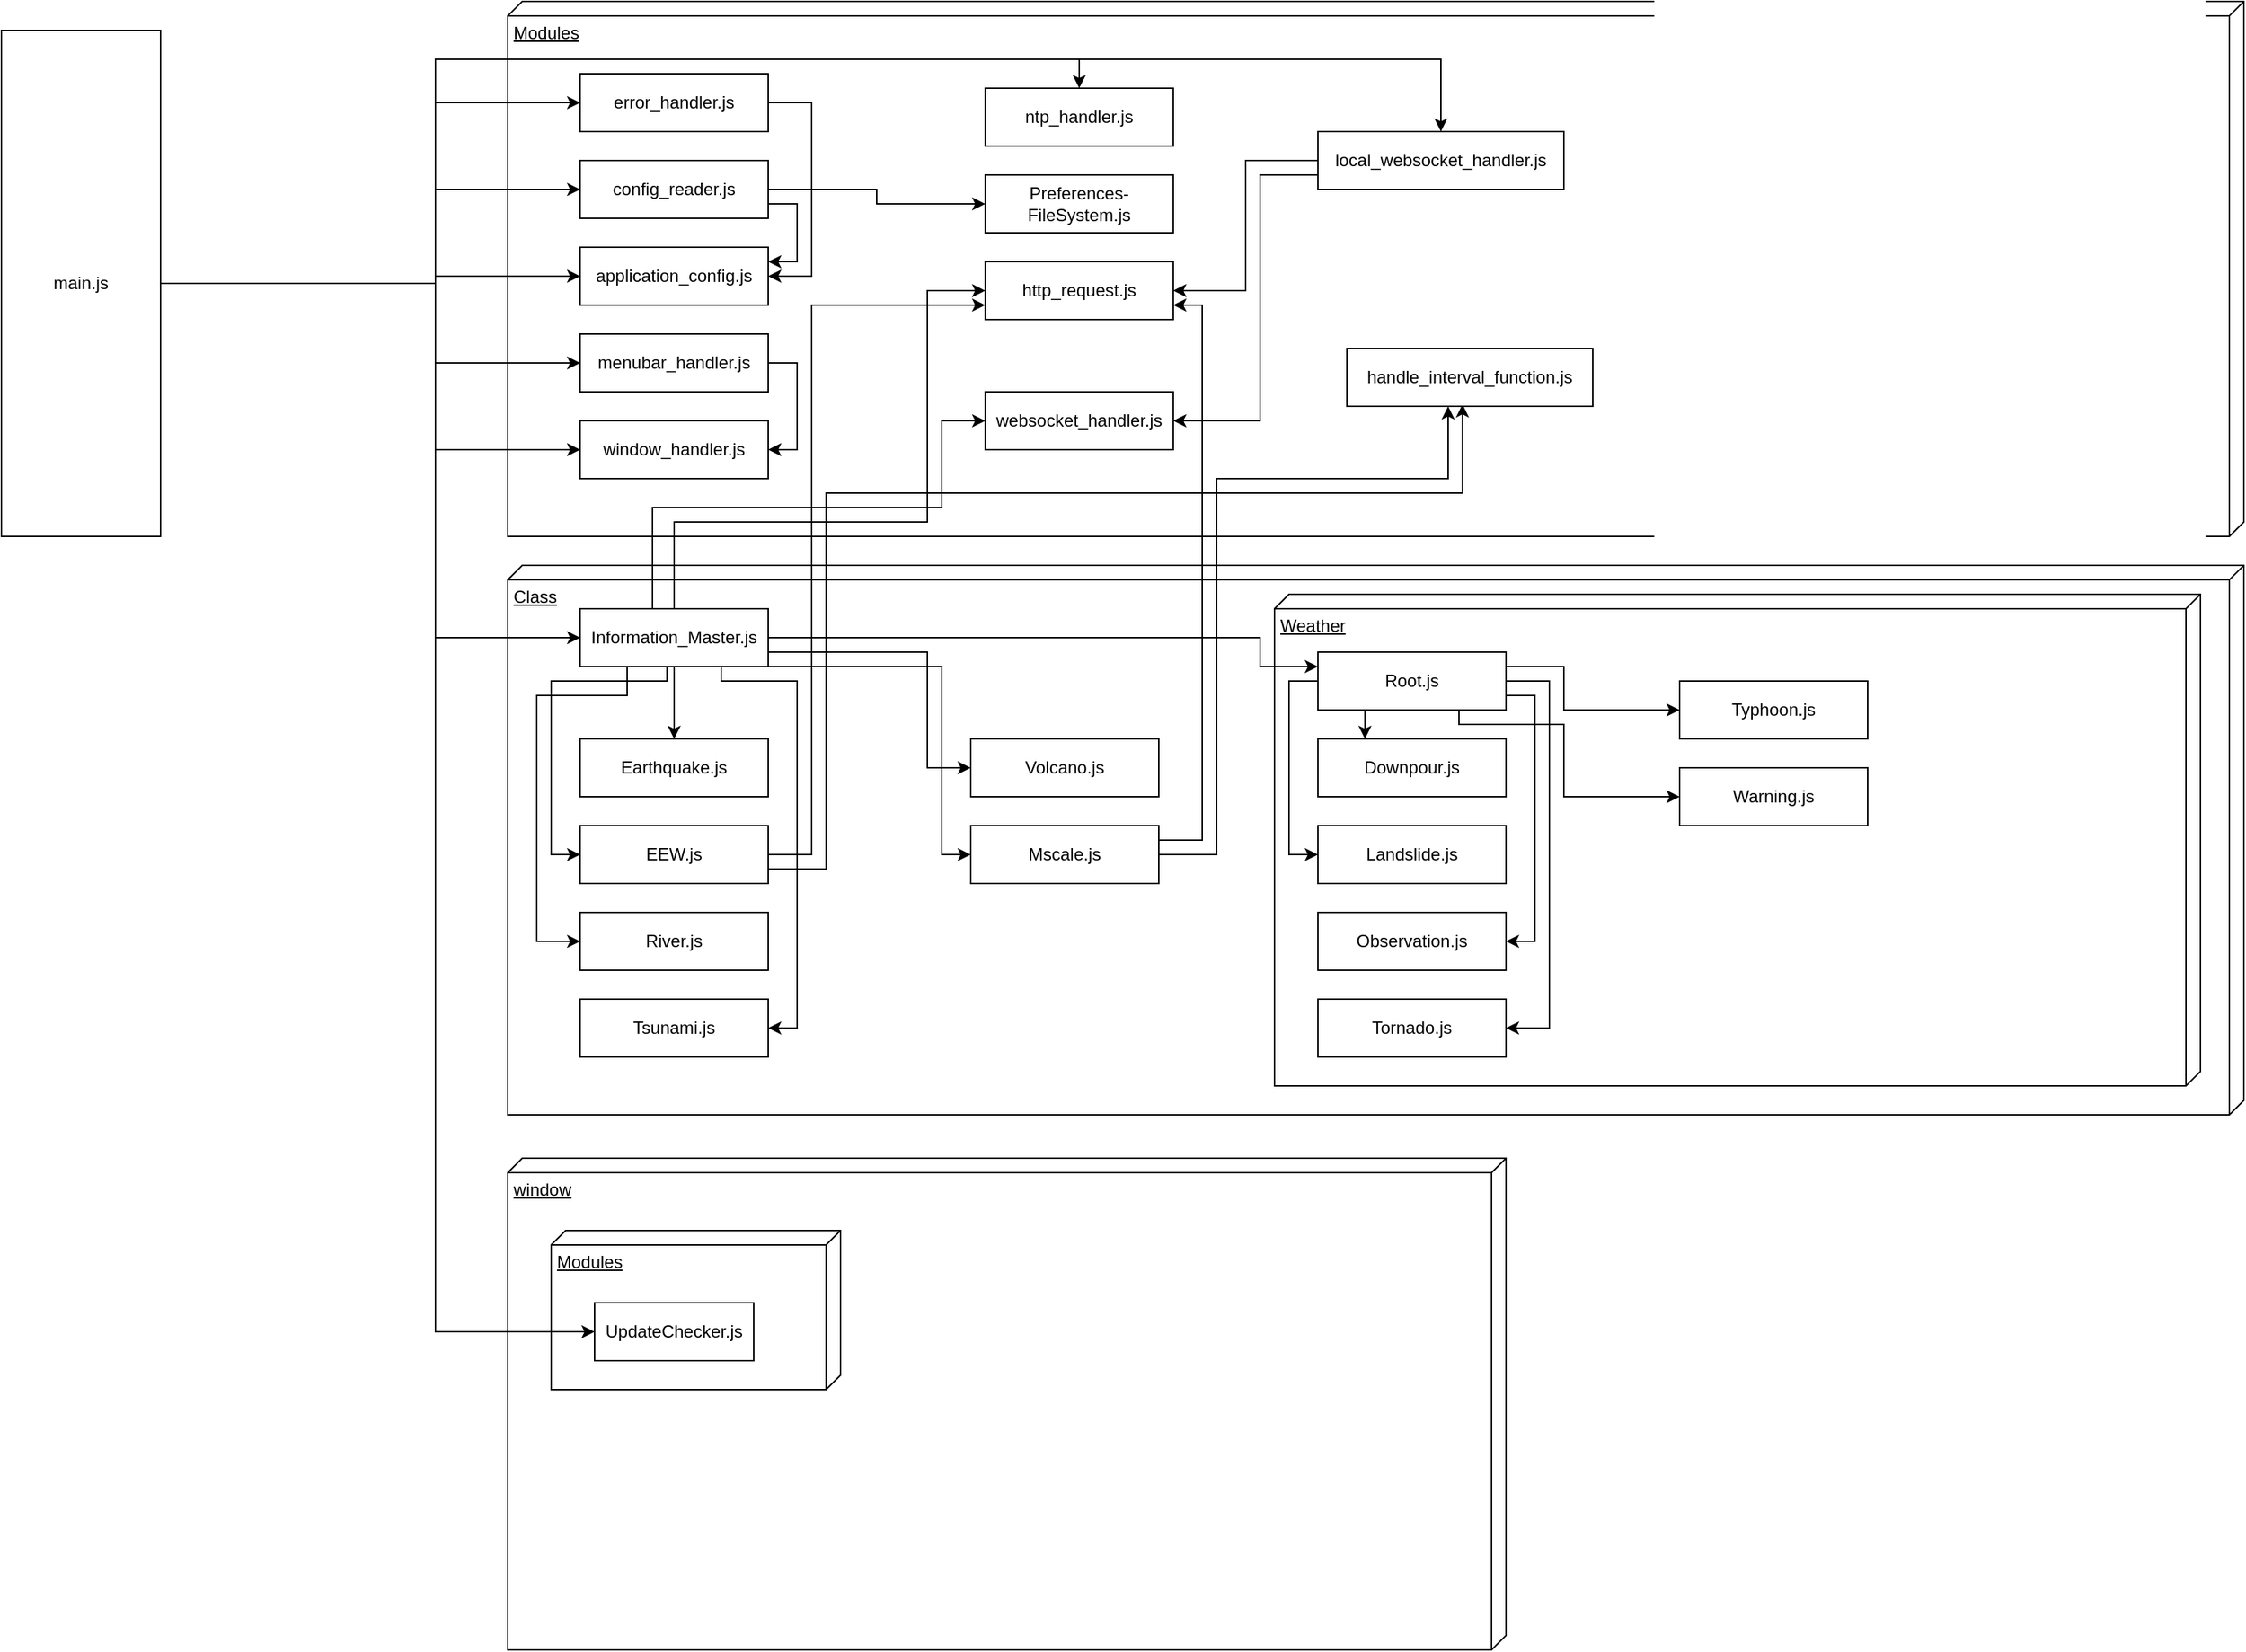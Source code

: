 <mxfile version="27.0.5">
  <diagram name="ページ1" id="E-z_LBdQP0Be9PS-l6ID">
    <mxGraphModel dx="866" dy="521" grid="1" gridSize="10" guides="1" tooltips="1" connect="1" arrows="1" fold="1" page="1" pageScale="1" pageWidth="1920" pageHeight="1200" math="0" shadow="0">
      <root>
        <mxCell id="0" />
        <mxCell id="1" parent="0" />
        <mxCell id="wZvX-OgocokZKJilJfJC-21" value="window" style="verticalAlign=top;align=left;spacingTop=8;spacingLeft=2;spacingRight=12;shape=cube;size=10;direction=south;fontStyle=4;html=1;whiteSpace=wrap;strokeColor=light-dark(#000000,#7EA6E0);fontColor=light-dark(#000000,#7EA6E0);" parent="1" vertex="1">
          <mxGeometry x="390" y="810" width="690" height="340" as="geometry" />
        </mxCell>
        <mxCell id="wZvX-OgocokZKJilJfJC-22" value="Modules" style="verticalAlign=top;align=left;spacingTop=8;spacingLeft=2;spacingRight=12;shape=cube;size=10;direction=south;fontStyle=4;html=1;whiteSpace=wrap;strokeColor=light-dark(#000000,#9AC7BF);fontColor=light-dark(#000000,#9AC7BF);" parent="1" vertex="1">
          <mxGeometry x="420" y="860" width="200" height="110" as="geometry" />
        </mxCell>
        <mxCell id="wZvX-OgocokZKJilJfJC-18" value="Class" style="verticalAlign=top;align=left;spacingTop=8;spacingLeft=2;spacingRight=12;shape=cube;size=10;direction=south;fontStyle=4;html=1;whiteSpace=wrap;fontColor=light-dark(#000000,#7EA6E0);strokeColor=light-dark(#000000,#7EA6E0);" parent="1" vertex="1">
          <mxGeometry x="390" y="400" width="1200" height="380" as="geometry" />
        </mxCell>
        <mxCell id="wZvX-OgocokZKJilJfJC-8" value="Modules" style="verticalAlign=top;align=left;spacingTop=8;spacingLeft=2;spacingRight=12;shape=cube;size=10;direction=south;fontStyle=4;html=1;whiteSpace=wrap;strokeColor=light-dark(#000000,#7EA6E0);fontColor=light-dark(#000000,#7EA6E0);" parent="1" vertex="1">
          <mxGeometry x="390" y="10" width="1200" height="370" as="geometry" />
        </mxCell>
        <mxCell id="wZvX-OgocokZKJilJfJC-24" style="edgeStyle=orthogonalEdgeStyle;rounded=0;orthogonalLoop=1;jettySize=auto;html=1;entryX=0;entryY=0.5;entryDx=0;entryDy=0;" parent="1" source="wZvX-OgocokZKJilJfJC-7" target="wZvX-OgocokZKJilJfJC-9" edge="1">
          <mxGeometry relative="1" as="geometry">
            <Array as="points">
              <mxPoint x="340" y="205" />
              <mxPoint x="340" y="80" />
            </Array>
          </mxGeometry>
        </mxCell>
        <mxCell id="wZvX-OgocokZKJilJfJC-25" style="edgeStyle=orthogonalEdgeStyle;rounded=0;orthogonalLoop=1;jettySize=auto;html=1;" parent="1" source="wZvX-OgocokZKJilJfJC-7" target="wZvX-OgocokZKJilJfJC-11" edge="1">
          <mxGeometry relative="1" as="geometry">
            <Array as="points">
              <mxPoint x="340" y="205" />
              <mxPoint x="340" y="140" />
            </Array>
          </mxGeometry>
        </mxCell>
        <mxCell id="wZvX-OgocokZKJilJfJC-26" style="edgeStyle=orthogonalEdgeStyle;rounded=0;orthogonalLoop=1;jettySize=auto;html=1;entryX=0;entryY=0.5;entryDx=0;entryDy=0;" parent="1" source="wZvX-OgocokZKJilJfJC-7" target="wZvX-OgocokZKJilJfJC-14" edge="1">
          <mxGeometry relative="1" as="geometry">
            <Array as="points">
              <mxPoint x="340" y="205" />
              <mxPoint x="340" y="200" />
            </Array>
          </mxGeometry>
        </mxCell>
        <mxCell id="wZvX-OgocokZKJilJfJC-27" style="edgeStyle=orthogonalEdgeStyle;rounded=0;orthogonalLoop=1;jettySize=auto;html=1;entryX=0;entryY=0.5;entryDx=0;entryDy=0;" parent="1" source="wZvX-OgocokZKJilJfJC-7" target="wZvX-OgocokZKJilJfJC-15" edge="1">
          <mxGeometry relative="1" as="geometry">
            <Array as="points">
              <mxPoint x="340" y="205" />
              <mxPoint x="340" y="260" />
            </Array>
          </mxGeometry>
        </mxCell>
        <mxCell id="wZvX-OgocokZKJilJfJC-28" style="edgeStyle=orthogonalEdgeStyle;rounded=0;orthogonalLoop=1;jettySize=auto;html=1;" parent="1" source="wZvX-OgocokZKJilJfJC-7" target="wZvX-OgocokZKJilJfJC-16" edge="1">
          <mxGeometry relative="1" as="geometry">
            <Array as="points">
              <mxPoint x="340" y="205" />
              <mxPoint x="340" y="320" />
            </Array>
          </mxGeometry>
        </mxCell>
        <mxCell id="wZvX-OgocokZKJilJfJC-29" style="edgeStyle=orthogonalEdgeStyle;rounded=0;orthogonalLoop=1;jettySize=auto;html=1;" parent="1" source="wZvX-OgocokZKJilJfJC-7" target="wZvX-OgocokZKJilJfJC-17" edge="1">
          <mxGeometry relative="1" as="geometry">
            <Array as="points">
              <mxPoint x="340" y="205" />
              <mxPoint x="340" y="50" />
              <mxPoint x="785" y="50" />
            </Array>
          </mxGeometry>
        </mxCell>
        <mxCell id="wZvX-OgocokZKJilJfJC-31" style="edgeStyle=orthogonalEdgeStyle;rounded=0;orthogonalLoop=1;jettySize=auto;html=1;entryX=0;entryY=0.5;entryDx=0;entryDy=0;" parent="1" source="wZvX-OgocokZKJilJfJC-7" target="wZvX-OgocokZKJilJfJC-20" edge="1">
          <mxGeometry relative="1" as="geometry">
            <Array as="points">
              <mxPoint x="340" y="205" />
              <mxPoint x="340" y="450" />
            </Array>
          </mxGeometry>
        </mxCell>
        <mxCell id="wZvX-OgocokZKJilJfJC-32" style="edgeStyle=orthogonalEdgeStyle;rounded=0;orthogonalLoop=1;jettySize=auto;html=1;entryX=0;entryY=0.5;entryDx=0;entryDy=0;" parent="1" source="wZvX-OgocokZKJilJfJC-7" target="wZvX-OgocokZKJilJfJC-23" edge="1">
          <mxGeometry relative="1" as="geometry">
            <Array as="points">
              <mxPoint x="340" y="205" />
              <mxPoint x="340" y="930" />
            </Array>
          </mxGeometry>
        </mxCell>
        <mxCell id="M7PoguNKKWOjKmHQY8kr-1" style="edgeStyle=orthogonalEdgeStyle;rounded=0;orthogonalLoop=1;jettySize=auto;html=1;entryX=0.5;entryY=0;entryDx=0;entryDy=0;" edge="1" parent="1" source="wZvX-OgocokZKJilJfJC-7" target="wZvX-OgocokZKJilJfJC-51">
          <mxGeometry relative="1" as="geometry">
            <Array as="points">
              <mxPoint x="340" y="205" />
              <mxPoint x="340" y="50" />
              <mxPoint x="1035" y="50" />
            </Array>
          </mxGeometry>
        </mxCell>
        <mxCell id="wZvX-OgocokZKJilJfJC-7" value="main.js" style="html=1;whiteSpace=wrap;" parent="1" vertex="1">
          <mxGeometry x="40" y="30" width="110" height="350" as="geometry" />
        </mxCell>
        <mxCell id="wZvX-OgocokZKJilJfJC-33" style="edgeStyle=orthogonalEdgeStyle;rounded=0;orthogonalLoop=1;jettySize=auto;html=1;entryX=1;entryY=0.5;entryDx=0;entryDy=0;" parent="1" source="wZvX-OgocokZKJilJfJC-9" target="wZvX-OgocokZKJilJfJC-14" edge="1">
          <mxGeometry relative="1" as="geometry">
            <Array as="points">
              <mxPoint x="600" y="80" />
              <mxPoint x="600" y="200" />
            </Array>
          </mxGeometry>
        </mxCell>
        <mxCell id="wZvX-OgocokZKJilJfJC-9" value="error_handler.js" style="html=1;whiteSpace=wrap;" parent="1" vertex="1">
          <mxGeometry x="440" y="60" width="130" height="40" as="geometry" />
        </mxCell>
        <mxCell id="wZvX-OgocokZKJilJfJC-36" style="edgeStyle=orthogonalEdgeStyle;rounded=0;orthogonalLoop=1;jettySize=auto;html=1;exitX=1;exitY=0.5;exitDx=0;exitDy=0;" parent="1" source="wZvX-OgocokZKJilJfJC-11" target="wZvX-OgocokZKJilJfJC-35" edge="1">
          <mxGeometry relative="1" as="geometry" />
        </mxCell>
        <mxCell id="wZvX-OgocokZKJilJfJC-37" style="edgeStyle=orthogonalEdgeStyle;rounded=0;orthogonalLoop=1;jettySize=auto;html=1;exitX=1;exitY=0.75;exitDx=0;exitDy=0;entryX=1;entryY=0.25;entryDx=0;entryDy=0;" parent="1" source="wZvX-OgocokZKJilJfJC-11" target="wZvX-OgocokZKJilJfJC-14" edge="1">
          <mxGeometry relative="1" as="geometry">
            <Array as="points">
              <mxPoint x="590" y="150" />
              <mxPoint x="590" y="190" />
            </Array>
          </mxGeometry>
        </mxCell>
        <mxCell id="wZvX-OgocokZKJilJfJC-11" value="config_reader.js" style="html=1;whiteSpace=wrap;" parent="1" vertex="1">
          <mxGeometry x="440" y="120" width="130" height="40" as="geometry" />
        </mxCell>
        <mxCell id="wZvX-OgocokZKJilJfJC-14" value="application_config.js" style="html=1;whiteSpace=wrap;" parent="1" vertex="1">
          <mxGeometry x="440" y="180" width="130" height="40" as="geometry" />
        </mxCell>
        <mxCell id="wZvX-OgocokZKJilJfJC-38" style="edgeStyle=orthogonalEdgeStyle;rounded=0;orthogonalLoop=1;jettySize=auto;html=1;entryX=1;entryY=0.5;entryDx=0;entryDy=0;" parent="1" source="wZvX-OgocokZKJilJfJC-15" target="wZvX-OgocokZKJilJfJC-16" edge="1">
          <mxGeometry relative="1" as="geometry">
            <Array as="points">
              <mxPoint x="590" y="260" />
              <mxPoint x="590" y="320" />
            </Array>
          </mxGeometry>
        </mxCell>
        <mxCell id="wZvX-OgocokZKJilJfJC-15" value="menubar_handler.js" style="html=1;whiteSpace=wrap;" parent="1" vertex="1">
          <mxGeometry x="440" y="240" width="130" height="40" as="geometry" />
        </mxCell>
        <mxCell id="wZvX-OgocokZKJilJfJC-16" value="window_handler.js" style="html=1;whiteSpace=wrap;" parent="1" vertex="1">
          <mxGeometry x="440" y="300" width="130" height="40" as="geometry" />
        </mxCell>
        <mxCell id="wZvX-OgocokZKJilJfJC-17" value="ntp_handler.js" style="html=1;whiteSpace=wrap;" parent="1" vertex="1">
          <mxGeometry x="720" y="70" width="130" height="40" as="geometry" />
        </mxCell>
        <mxCell id="wZvX-OgocokZKJilJfJC-42" style="edgeStyle=orthogonalEdgeStyle;rounded=0;orthogonalLoop=1;jettySize=auto;html=1;exitX=0.46;exitY=0.018;exitDx=0;exitDy=0;exitPerimeter=0;entryX=0;entryY=0.5;entryDx=0;entryDy=0;" parent="1" source="wZvX-OgocokZKJilJfJC-20" target="wZvX-OgocokZKJilJfJC-41" edge="1">
          <mxGeometry relative="1" as="geometry">
            <mxPoint x="488.49" y="639.98" as="sourcePoint" />
            <mxPoint x="720" y="268.9" as="targetPoint" />
            <Array as="points">
              <mxPoint x="490" y="431" />
              <mxPoint x="490" y="360" />
              <mxPoint x="690" y="360" />
              <mxPoint x="690" y="300" />
            </Array>
          </mxGeometry>
        </mxCell>
        <mxCell id="wZvX-OgocokZKJilJfJC-46" value="Weather" style="verticalAlign=top;align=left;spacingTop=8;spacingLeft=2;spacingRight=12;shape=cube;size=10;direction=south;fontStyle=4;html=1;whiteSpace=wrap;fontColor=light-dark(#000000,#9AC7BF);strokeColor=light-dark(#000000,#9AC7BF);" parent="1" vertex="1">
          <mxGeometry x="920" y="420" width="640" height="340" as="geometry" />
        </mxCell>
        <mxCell id="wZvX-OgocokZKJilJfJC-45" style="edgeStyle=orthogonalEdgeStyle;rounded=0;orthogonalLoop=1;jettySize=auto;html=1;exitX=0.5;exitY=0;exitDx=0;exitDy=0;entryX=0;entryY=0.5;entryDx=0;entryDy=0;" parent="1" source="wZvX-OgocokZKJilJfJC-20" target="wZvX-OgocokZKJilJfJC-40" edge="1">
          <mxGeometry relative="1" as="geometry">
            <Array as="points">
              <mxPoint x="505" y="370" />
              <mxPoint x="680" y="370" />
              <mxPoint x="680" y="210" />
            </Array>
          </mxGeometry>
        </mxCell>
        <mxCell id="wZvX-OgocokZKJilJfJC-56" style="edgeStyle=orthogonalEdgeStyle;rounded=0;orthogonalLoop=1;jettySize=auto;html=1;" parent="1" source="wZvX-OgocokZKJilJfJC-20" target="wZvX-OgocokZKJilJfJC-47" edge="1">
          <mxGeometry relative="1" as="geometry">
            <Array as="points">
              <mxPoint x="910" y="450" />
              <mxPoint x="910" y="470" />
            </Array>
          </mxGeometry>
        </mxCell>
        <mxCell id="wZvX-OgocokZKJilJfJC-69" style="edgeStyle=orthogonalEdgeStyle;rounded=0;orthogonalLoop=1;jettySize=auto;html=1;" parent="1" source="wZvX-OgocokZKJilJfJC-20" target="wZvX-OgocokZKJilJfJC-68" edge="1">
          <mxGeometry relative="1" as="geometry" />
        </mxCell>
        <mxCell id="wZvX-OgocokZKJilJfJC-70" style="edgeStyle=orthogonalEdgeStyle;rounded=0;orthogonalLoop=1;jettySize=auto;html=1;entryX=0;entryY=0.5;entryDx=0;entryDy=0;" parent="1" source="wZvX-OgocokZKJilJfJC-20" target="wZvX-OgocokZKJilJfJC-63" edge="1">
          <mxGeometry relative="1" as="geometry">
            <Array as="points">
              <mxPoint x="500" y="480" />
              <mxPoint x="420" y="480" />
              <mxPoint x="420" y="600" />
            </Array>
          </mxGeometry>
        </mxCell>
        <mxCell id="wZvX-OgocokZKJilJfJC-81" style="edgeStyle=orthogonalEdgeStyle;rounded=0;orthogonalLoop=1;jettySize=auto;html=1;exitX=0.25;exitY=1;exitDx=0;exitDy=0;entryX=0;entryY=0.5;entryDx=0;entryDy=0;" parent="1" source="wZvX-OgocokZKJilJfJC-20" target="wZvX-OgocokZKJilJfJC-64" edge="1">
          <mxGeometry relative="1" as="geometry">
            <Array as="points">
              <mxPoint x="473" y="490" />
              <mxPoint x="410" y="490" />
              <mxPoint x="410" y="660" />
            </Array>
          </mxGeometry>
        </mxCell>
        <mxCell id="wZvX-OgocokZKJilJfJC-82" style="edgeStyle=orthogonalEdgeStyle;rounded=0;orthogonalLoop=1;jettySize=auto;html=1;exitX=0.75;exitY=1;exitDx=0;exitDy=0;entryX=1;entryY=0.5;entryDx=0;entryDy=0;" parent="1" source="wZvX-OgocokZKJilJfJC-20" target="wZvX-OgocokZKJilJfJC-65" edge="1">
          <mxGeometry relative="1" as="geometry">
            <Array as="points">
              <mxPoint x="537" y="480" />
              <mxPoint x="590" y="480" />
              <mxPoint x="590" y="720" />
            </Array>
          </mxGeometry>
        </mxCell>
        <mxCell id="wZvX-OgocokZKJilJfJC-83" style="edgeStyle=orthogonalEdgeStyle;rounded=0;orthogonalLoop=1;jettySize=auto;html=1;exitX=1;exitY=0.75;exitDx=0;exitDy=0;entryX=0;entryY=0.5;entryDx=0;entryDy=0;" parent="1" source="wZvX-OgocokZKJilJfJC-20" target="wZvX-OgocokZKJilJfJC-66" edge="1">
          <mxGeometry relative="1" as="geometry">
            <Array as="points">
              <mxPoint x="680" y="460" />
              <mxPoint x="680" y="540" />
            </Array>
          </mxGeometry>
        </mxCell>
        <mxCell id="wZvX-OgocokZKJilJfJC-84" style="edgeStyle=orthogonalEdgeStyle;rounded=0;orthogonalLoop=1;jettySize=auto;html=1;exitX=1;exitY=1;exitDx=0;exitDy=0;entryX=0;entryY=0.5;entryDx=0;entryDy=0;" parent="1" source="wZvX-OgocokZKJilJfJC-20" target="wZvX-OgocokZKJilJfJC-67" edge="1">
          <mxGeometry relative="1" as="geometry">
            <Array as="points">
              <mxPoint x="690" y="470" />
              <mxPoint x="690" y="600" />
            </Array>
          </mxGeometry>
        </mxCell>
        <mxCell id="wZvX-OgocokZKJilJfJC-20" value="Information_Master.js" style="html=1;whiteSpace=wrap;" parent="1" vertex="1">
          <mxGeometry x="440" y="430" width="130" height="40" as="geometry" />
        </mxCell>
        <mxCell id="wZvX-OgocokZKJilJfJC-23" value="UpdateChecker.js" style="html=1;whiteSpace=wrap;" parent="1" vertex="1">
          <mxGeometry x="450" y="910" width="110" height="40" as="geometry" />
        </mxCell>
        <mxCell id="wZvX-OgocokZKJilJfJC-35" value="Preferences-FileSystem.js" style="html=1;whiteSpace=wrap;" parent="1" vertex="1">
          <mxGeometry x="720" y="130" width="130" height="40" as="geometry" />
        </mxCell>
        <mxCell id="wZvX-OgocokZKJilJfJC-52" style="edgeStyle=orthogonalEdgeStyle;rounded=0;orthogonalLoop=1;jettySize=auto;html=1;exitX=0;exitY=0.5;exitDx=0;exitDy=0;entryX=1;entryY=0.5;entryDx=0;entryDy=0;" parent="1" source="wZvX-OgocokZKJilJfJC-51" target="wZvX-OgocokZKJilJfJC-40" edge="1">
          <mxGeometry relative="1" as="geometry" />
        </mxCell>
        <mxCell id="wZvX-OgocokZKJilJfJC-40" value="http_request.js" style="html=1;whiteSpace=wrap;" parent="1" vertex="1">
          <mxGeometry x="720" y="190" width="130" height="40" as="geometry" />
        </mxCell>
        <mxCell id="wZvX-OgocokZKJilJfJC-53" style="edgeStyle=orthogonalEdgeStyle;rounded=0;orthogonalLoop=1;jettySize=auto;html=1;exitX=0;exitY=0.75;exitDx=0;exitDy=0;entryX=1;entryY=0.5;entryDx=0;entryDy=0;" parent="1" source="wZvX-OgocokZKJilJfJC-51" target="wZvX-OgocokZKJilJfJC-41" edge="1">
          <mxGeometry relative="1" as="geometry">
            <Array as="points">
              <mxPoint x="910" y="130" />
              <mxPoint x="910" y="300" />
            </Array>
          </mxGeometry>
        </mxCell>
        <mxCell id="wZvX-OgocokZKJilJfJC-41" value="websocket_handler.js" style="html=1;whiteSpace=wrap;" parent="1" vertex="1">
          <mxGeometry x="720" y="280" width="130" height="40" as="geometry" />
        </mxCell>
        <mxCell id="wZvX-OgocokZKJilJfJC-75" style="edgeStyle=orthogonalEdgeStyle;rounded=0;orthogonalLoop=1;jettySize=auto;html=1;exitX=0.25;exitY=1;exitDx=0;exitDy=0;entryX=0.25;entryY=0;entryDx=0;entryDy=0;" parent="1" source="wZvX-OgocokZKJilJfJC-47" target="wZvX-OgocokZKJilJfJC-57" edge="1">
          <mxGeometry relative="1" as="geometry" />
        </mxCell>
        <mxCell id="wZvX-OgocokZKJilJfJC-76" style="edgeStyle=orthogonalEdgeStyle;rounded=0;orthogonalLoop=1;jettySize=auto;html=1;exitX=0;exitY=0.5;exitDx=0;exitDy=0;entryX=0;entryY=0.5;entryDx=0;entryDy=0;" parent="1" source="wZvX-OgocokZKJilJfJC-47" target="wZvX-OgocokZKJilJfJC-58" edge="1">
          <mxGeometry relative="1" as="geometry">
            <Array as="points">
              <mxPoint x="930" y="480" />
              <mxPoint x="930" y="600" />
            </Array>
          </mxGeometry>
        </mxCell>
        <mxCell id="wZvX-OgocokZKJilJfJC-77" style="edgeStyle=orthogonalEdgeStyle;rounded=0;orthogonalLoop=1;jettySize=auto;html=1;exitX=1;exitY=0.75;exitDx=0;exitDy=0;entryX=1;entryY=0.5;entryDx=0;entryDy=0;" parent="1" source="wZvX-OgocokZKJilJfJC-47" target="wZvX-OgocokZKJilJfJC-59" edge="1">
          <mxGeometry relative="1" as="geometry">
            <Array as="points">
              <mxPoint x="1100" y="490" />
              <mxPoint x="1100" y="660" />
            </Array>
          </mxGeometry>
        </mxCell>
        <mxCell id="wZvX-OgocokZKJilJfJC-78" style="edgeStyle=orthogonalEdgeStyle;rounded=0;orthogonalLoop=1;jettySize=auto;html=1;exitX=1;exitY=0.5;exitDx=0;exitDy=0;entryX=1;entryY=0.5;entryDx=0;entryDy=0;" parent="1" source="wZvX-OgocokZKJilJfJC-47" target="wZvX-OgocokZKJilJfJC-60" edge="1">
          <mxGeometry relative="1" as="geometry">
            <Array as="points">
              <mxPoint x="1110" y="480" />
              <mxPoint x="1110" y="720" />
            </Array>
          </mxGeometry>
        </mxCell>
        <mxCell id="wZvX-OgocokZKJilJfJC-79" style="edgeStyle=orthogonalEdgeStyle;rounded=0;orthogonalLoop=1;jettySize=auto;html=1;exitX=1;exitY=0.25;exitDx=0;exitDy=0;" parent="1" source="wZvX-OgocokZKJilJfJC-47" target="wZvX-OgocokZKJilJfJC-61" edge="1">
          <mxGeometry relative="1" as="geometry">
            <Array as="points">
              <mxPoint x="1120" y="470" />
              <mxPoint x="1120" y="500" />
            </Array>
          </mxGeometry>
        </mxCell>
        <mxCell id="wZvX-OgocokZKJilJfJC-80" style="edgeStyle=orthogonalEdgeStyle;rounded=0;orthogonalLoop=1;jettySize=auto;html=1;exitX=0.75;exitY=1;exitDx=0;exitDy=0;entryX=0;entryY=0.5;entryDx=0;entryDy=0;" parent="1" source="wZvX-OgocokZKJilJfJC-47" target="wZvX-OgocokZKJilJfJC-62" edge="1">
          <mxGeometry relative="1" as="geometry">
            <Array as="points">
              <mxPoint x="1048" y="510" />
              <mxPoint x="1120" y="510" />
              <mxPoint x="1120" y="560" />
            </Array>
          </mxGeometry>
        </mxCell>
        <mxCell id="wZvX-OgocokZKJilJfJC-47" value="Root.js" style="html=1;whiteSpace=wrap;" parent="1" vertex="1">
          <mxGeometry x="950" y="460" width="130" height="40" as="geometry" />
        </mxCell>
        <mxCell id="wZvX-OgocokZKJilJfJC-51" value="local_websocket_handler.js" style="html=1;whiteSpace=wrap;" parent="1" vertex="1">
          <mxGeometry x="950" y="100" width="170" height="40" as="geometry" />
        </mxCell>
        <mxCell id="wZvX-OgocokZKJilJfJC-57" value="Downpour.js" style="html=1;whiteSpace=wrap;" parent="1" vertex="1">
          <mxGeometry x="950" y="520" width="130" height="40" as="geometry" />
        </mxCell>
        <mxCell id="wZvX-OgocokZKJilJfJC-58" value="Landslide.js" style="html=1;whiteSpace=wrap;" parent="1" vertex="1">
          <mxGeometry x="950" y="580" width="130" height="40" as="geometry" />
        </mxCell>
        <mxCell id="wZvX-OgocokZKJilJfJC-59" value="Observation.js" style="html=1;whiteSpace=wrap;" parent="1" vertex="1">
          <mxGeometry x="950" y="640" width="130" height="40" as="geometry" />
        </mxCell>
        <mxCell id="wZvX-OgocokZKJilJfJC-60" value="Tornado.js" style="html=1;whiteSpace=wrap;" parent="1" vertex="1">
          <mxGeometry x="950" y="700" width="130" height="40" as="geometry" />
        </mxCell>
        <mxCell id="wZvX-OgocokZKJilJfJC-61" value="Typhoon.js" style="html=1;whiteSpace=wrap;" parent="1" vertex="1">
          <mxGeometry x="1200" y="480" width="130" height="40" as="geometry" />
        </mxCell>
        <mxCell id="wZvX-OgocokZKJilJfJC-62" value="Warning.js" style="html=1;whiteSpace=wrap;" parent="1" vertex="1">
          <mxGeometry x="1200" y="540" width="130" height="40" as="geometry" />
        </mxCell>
        <mxCell id="wZvX-OgocokZKJilJfJC-71" style="edgeStyle=orthogonalEdgeStyle;rounded=0;orthogonalLoop=1;jettySize=auto;html=1;entryX=0;entryY=0.75;entryDx=0;entryDy=0;" parent="1" source="wZvX-OgocokZKJilJfJC-63" target="wZvX-OgocokZKJilJfJC-40" edge="1">
          <mxGeometry relative="1" as="geometry">
            <Array as="points">
              <mxPoint x="600" y="600" />
              <mxPoint x="600" y="220" />
            </Array>
          </mxGeometry>
        </mxCell>
        <mxCell id="wZvX-OgocokZKJilJfJC-73" style="edgeStyle=orthogonalEdgeStyle;rounded=0;orthogonalLoop=1;jettySize=auto;html=1;exitX=1;exitY=0.75;exitDx=0;exitDy=0;entryX=0.47;entryY=0.965;entryDx=0;entryDy=0;entryPerimeter=0;" parent="1" source="wZvX-OgocokZKJilJfJC-63" target="wZvX-OgocokZKJilJfJC-72" edge="1">
          <mxGeometry relative="1" as="geometry">
            <mxPoint x="1050" y="390" as="targetPoint" />
            <Array as="points">
              <mxPoint x="610" y="610" />
              <mxPoint x="610" y="350" />
              <mxPoint x="1050" y="350" />
            </Array>
          </mxGeometry>
        </mxCell>
        <mxCell id="wZvX-OgocokZKJilJfJC-63" value="EEW.js" style="html=1;whiteSpace=wrap;" parent="1" vertex="1">
          <mxGeometry x="440" y="580" width="130" height="40" as="geometry" />
        </mxCell>
        <mxCell id="wZvX-OgocokZKJilJfJC-64" value="River.js" style="html=1;whiteSpace=wrap;" parent="1" vertex="1">
          <mxGeometry x="440" y="640" width="130" height="40" as="geometry" />
        </mxCell>
        <mxCell id="wZvX-OgocokZKJilJfJC-65" value="Tsunami.js" style="html=1;whiteSpace=wrap;" parent="1" vertex="1">
          <mxGeometry x="440" y="700" width="130" height="40" as="geometry" />
        </mxCell>
        <mxCell id="wZvX-OgocokZKJilJfJC-66" value="Volcano.js" style="html=1;whiteSpace=wrap;" parent="1" vertex="1">
          <mxGeometry x="710" y="520" width="130" height="40" as="geometry" />
        </mxCell>
        <mxCell id="wZvX-OgocokZKJilJfJC-85" style="edgeStyle=orthogonalEdgeStyle;rounded=0;orthogonalLoop=1;jettySize=auto;html=1;exitX=1;exitY=0.25;exitDx=0;exitDy=0;entryX=1;entryY=0.75;entryDx=0;entryDy=0;" parent="1" source="wZvX-OgocokZKJilJfJC-67" target="wZvX-OgocokZKJilJfJC-40" edge="1">
          <mxGeometry relative="1" as="geometry" />
        </mxCell>
        <mxCell id="wZvX-OgocokZKJilJfJC-86" style="edgeStyle=orthogonalEdgeStyle;rounded=0;orthogonalLoop=1;jettySize=auto;html=1;exitX=1;exitY=0.5;exitDx=0;exitDy=0;" parent="1" source="wZvX-OgocokZKJilJfJC-67" target="wZvX-OgocokZKJilJfJC-72" edge="1">
          <mxGeometry relative="1" as="geometry">
            <Array as="points">
              <mxPoint x="880" y="600" />
              <mxPoint x="880" y="340" />
              <mxPoint x="1040" y="340" />
            </Array>
          </mxGeometry>
        </mxCell>
        <mxCell id="wZvX-OgocokZKJilJfJC-67" value="Mscale.js" style="html=1;whiteSpace=wrap;" parent="1" vertex="1">
          <mxGeometry x="710" y="580" width="130" height="40" as="geometry" />
        </mxCell>
        <mxCell id="wZvX-OgocokZKJilJfJC-68" value="Earthquake.js" style="html=1;whiteSpace=wrap;" parent="1" vertex="1">
          <mxGeometry x="440" y="520" width="130" height="40" as="geometry" />
        </mxCell>
        <mxCell id="wZvX-OgocokZKJilJfJC-72" value="handle_interval_function.js" style="html=1;whiteSpace=wrap;" parent="1" vertex="1">
          <mxGeometry x="970" y="250" width="170" height="40" as="geometry" />
        </mxCell>
      </root>
    </mxGraphModel>
  </diagram>
</mxfile>
